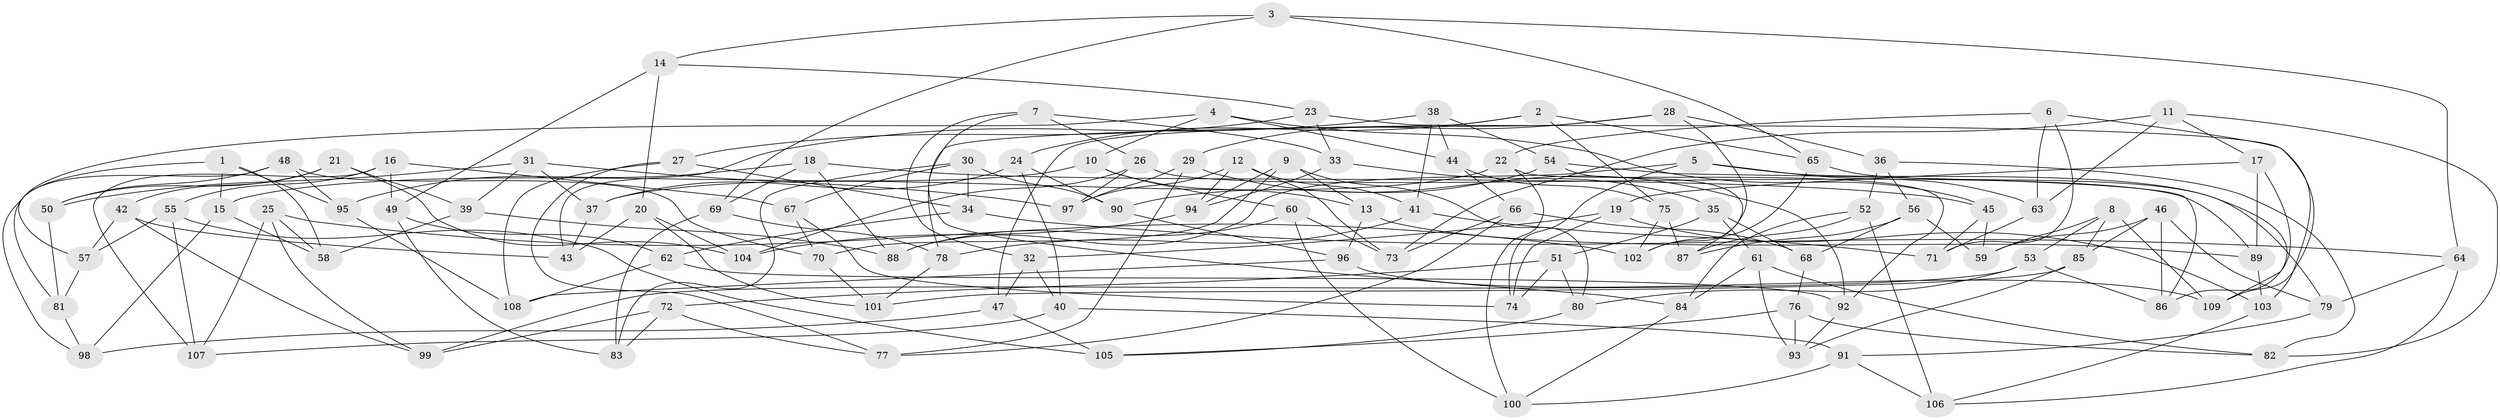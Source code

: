 // Generated by graph-tools (version 1.1) at 2025/37/03/09/25 02:37:47]
// undirected, 109 vertices, 218 edges
graph export_dot {
graph [start="1"]
  node [color=gray90,style=filled];
  1;
  2;
  3;
  4;
  5;
  6;
  7;
  8;
  9;
  10;
  11;
  12;
  13;
  14;
  15;
  16;
  17;
  18;
  19;
  20;
  21;
  22;
  23;
  24;
  25;
  26;
  27;
  28;
  29;
  30;
  31;
  32;
  33;
  34;
  35;
  36;
  37;
  38;
  39;
  40;
  41;
  42;
  43;
  44;
  45;
  46;
  47;
  48;
  49;
  50;
  51;
  52;
  53;
  54;
  55;
  56;
  57;
  58;
  59;
  60;
  61;
  62;
  63;
  64;
  65;
  66;
  67;
  68;
  69;
  70;
  71;
  72;
  73;
  74;
  75;
  76;
  77;
  78;
  79;
  80;
  81;
  82;
  83;
  84;
  85;
  86;
  87;
  88;
  89;
  90;
  91;
  92;
  93;
  94;
  95;
  96;
  97;
  98;
  99;
  100;
  101;
  102;
  103;
  104;
  105;
  106;
  107;
  108;
  109;
  1 -- 15;
  1 -- 81;
  1 -- 58;
  1 -- 95;
  2 -- 65;
  2 -- 24;
  2 -- 75;
  2 -- 78;
  3 -- 64;
  3 -- 65;
  3 -- 69;
  3 -- 14;
  4 -- 44;
  4 -- 57;
  4 -- 10;
  4 -- 45;
  5 -- 88;
  5 -- 74;
  5 -- 63;
  5 -- 79;
  6 -- 63;
  6 -- 71;
  6 -- 22;
  6 -- 109;
  7 -- 32;
  7 -- 26;
  7 -- 84;
  7 -- 33;
  8 -- 109;
  8 -- 59;
  8 -- 85;
  8 -- 53;
  9 -- 94;
  9 -- 80;
  9 -- 70;
  9 -- 13;
  10 -- 13;
  10 -- 60;
  10 -- 15;
  11 -- 73;
  11 -- 82;
  11 -- 17;
  11 -- 63;
  12 -- 73;
  12 -- 41;
  12 -- 94;
  12 -- 97;
  13 -- 96;
  13 -- 89;
  14 -- 23;
  14 -- 20;
  14 -- 49;
  15 -- 58;
  15 -- 98;
  16 -- 107;
  16 -- 67;
  16 -- 49;
  16 -- 55;
  17 -- 19;
  17 -- 86;
  17 -- 89;
  18 -- 69;
  18 -- 95;
  18 -- 88;
  18 -- 45;
  19 -- 32;
  19 -- 74;
  19 -- 103;
  20 -- 104;
  20 -- 101;
  20 -- 43;
  21 -- 104;
  21 -- 39;
  21 -- 42;
  21 -- 50;
  22 -- 100;
  22 -- 37;
  22 -- 92;
  23 -- 27;
  23 -- 33;
  23 -- 103;
  24 -- 37;
  24 -- 90;
  24 -- 40;
  25 -- 58;
  25 -- 102;
  25 -- 99;
  25 -- 107;
  26 -- 104;
  26 -- 97;
  26 -- 89;
  27 -- 34;
  27 -- 108;
  27 -- 77;
  28 -- 102;
  28 -- 47;
  28 -- 36;
  28 -- 29;
  29 -- 97;
  29 -- 92;
  29 -- 77;
  30 -- 90;
  30 -- 67;
  30 -- 34;
  30 -- 83;
  31 -- 50;
  31 -- 37;
  31 -- 39;
  31 -- 97;
  32 -- 47;
  32 -- 40;
  33 -- 94;
  33 -- 35;
  34 -- 62;
  34 -- 64;
  35 -- 51;
  35 -- 68;
  35 -- 61;
  36 -- 52;
  36 -- 82;
  36 -- 56;
  37 -- 43;
  38 -- 44;
  38 -- 41;
  38 -- 54;
  38 -- 43;
  39 -- 88;
  39 -- 58;
  40 -- 107;
  40 -- 91;
  41 -- 71;
  41 -- 78;
  42 -- 57;
  42 -- 43;
  42 -- 99;
  44 -- 75;
  44 -- 66;
  45 -- 59;
  45 -- 71;
  46 -- 85;
  46 -- 86;
  46 -- 79;
  46 -- 59;
  47 -- 105;
  47 -- 98;
  48 -- 95;
  48 -- 70;
  48 -- 50;
  48 -- 98;
  49 -- 62;
  49 -- 83;
  50 -- 81;
  51 -- 72;
  51 -- 74;
  51 -- 80;
  52 -- 84;
  52 -- 87;
  52 -- 106;
  53 -- 99;
  53 -- 80;
  53 -- 86;
  54 -- 90;
  54 -- 86;
  54 -- 87;
  55 -- 105;
  55 -- 57;
  55 -- 107;
  56 -- 68;
  56 -- 59;
  56 -- 87;
  57 -- 81;
  60 -- 73;
  60 -- 100;
  60 -- 88;
  61 -- 84;
  61 -- 82;
  61 -- 93;
  62 -- 108;
  62 -- 92;
  63 -- 71;
  64 -- 106;
  64 -- 79;
  65 -- 102;
  65 -- 109;
  66 -- 68;
  66 -- 77;
  66 -- 73;
  67 -- 74;
  67 -- 70;
  68 -- 76;
  69 -- 83;
  69 -- 78;
  70 -- 101;
  72 -- 77;
  72 -- 99;
  72 -- 83;
  75 -- 87;
  75 -- 102;
  76 -- 93;
  76 -- 82;
  76 -- 105;
  78 -- 101;
  79 -- 91;
  80 -- 105;
  81 -- 98;
  84 -- 100;
  85 -- 101;
  85 -- 93;
  89 -- 103;
  90 -- 96;
  91 -- 100;
  91 -- 106;
  92 -- 93;
  94 -- 104;
  95 -- 108;
  96 -- 109;
  96 -- 108;
  103 -- 106;
}
